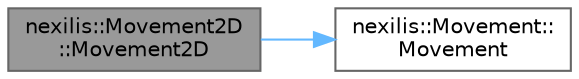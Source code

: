 digraph "nexilis::Movement2D::Movement2D"
{
 // LATEX_PDF_SIZE
  bgcolor="transparent";
  edge [fontname=Helvetica,fontsize=10,labelfontname=Helvetica,labelfontsize=10];
  node [fontname=Helvetica,fontsize=10,shape=box,height=0.2,width=0.4];
  rankdir="LR";
  Node1 [id="Node000001",label="nexilis::Movement2D\l::Movement2D",height=0.2,width=0.4,color="gray40", fillcolor="grey60", style="filled", fontcolor="black",tooltip="Constructor."];
  Node1 -> Node2 [id="edge1_Node000001_Node000002",color="steelblue1",style="solid",tooltip=" "];
  Node2 [id="Node000002",label="nexilis::Movement::\lMovement",height=0.2,width=0.4,color="grey40", fillcolor="white", style="filled",URL="$da/d67/classnexilis_1_1Movement.html#ab461212d9b9bb585810f32b6eb8f422c",tooltip="Constructor."];
}
